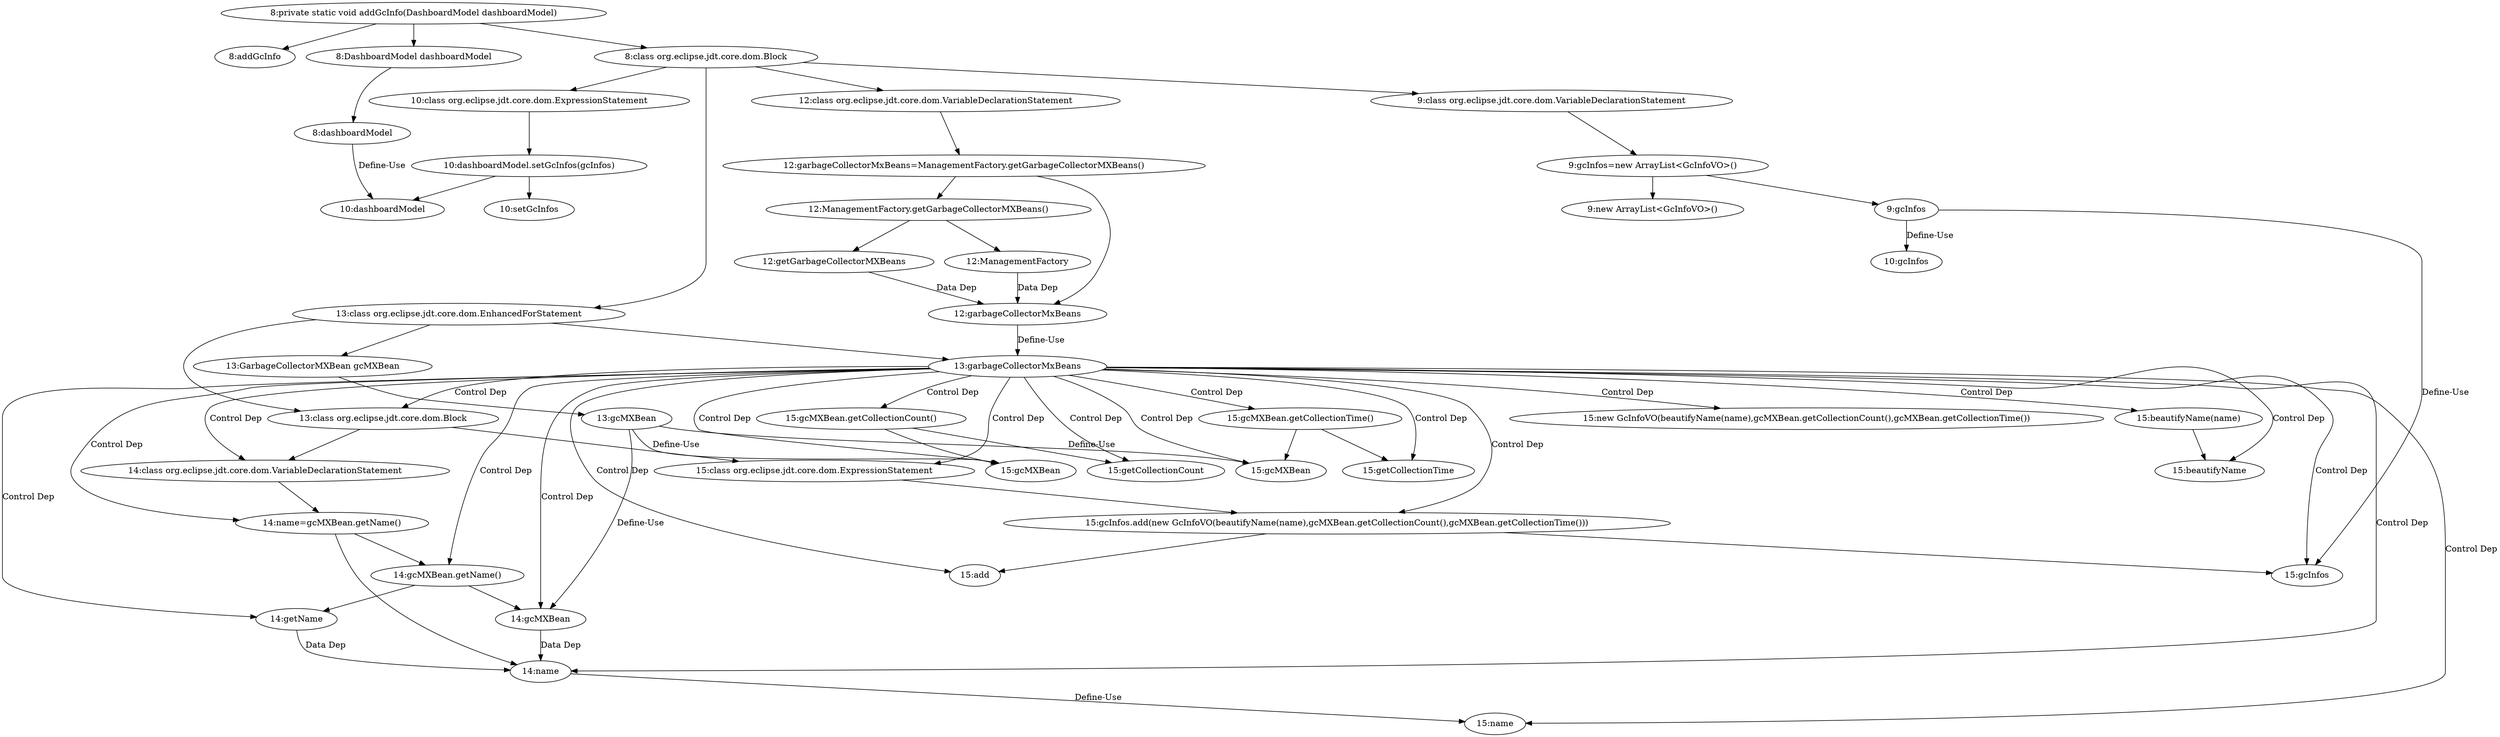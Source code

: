 digraph "DashboardTimerTask.addGcInfo#?,DashboardModel" {
1 [label="8:addGcInfo" shape=ellipse]
2 [label="8:dashboardModel" shape=ellipse]
3 [label="8:DashboardModel dashboardModel" shape=ellipse]
4 [label="9:gcInfos" shape=ellipse]
5 [label="9:new ArrayList<GcInfoVO>()" shape=ellipse]
6 [label="9:gcInfos=new ArrayList<GcInfoVO>()" shape=ellipse]
7 [label="9:class org.eclipse.jdt.core.dom.VariableDeclarationStatement" shape=ellipse]
8 [label="10:dashboardModel" shape=ellipse]
9 [label="10:setGcInfos" shape=ellipse]
10 [label="10:gcInfos" shape=ellipse]
11 [label="10:dashboardModel.setGcInfos(gcInfos)" shape=ellipse]
12 [label="10:class org.eclipse.jdt.core.dom.ExpressionStatement" shape=ellipse]
13 [label="12:garbageCollectorMxBeans" shape=ellipse]
14 [label="12:ManagementFactory" shape=ellipse]
15 [label="12:getGarbageCollectorMXBeans" shape=ellipse]
16 [label="12:ManagementFactory.getGarbageCollectorMXBeans()" shape=ellipse]
17 [label="12:garbageCollectorMxBeans=ManagementFactory.getGarbageCollectorMXBeans()" shape=ellipse]
18 [label="12:class org.eclipse.jdt.core.dom.VariableDeclarationStatement" shape=ellipse]
19 [label="13:gcMXBean" shape=ellipse]
20 [label="13:GarbageCollectorMXBean gcMXBean" shape=ellipse]
21 [label="13:garbageCollectorMxBeans" shape=ellipse]
22 [label="14:name" shape=ellipse]
23 [label="14:gcMXBean" shape=ellipse]
24 [label="14:getName" shape=ellipse]
25 [label="14:gcMXBean.getName()" shape=ellipse]
26 [label="14:name=gcMXBean.getName()" shape=ellipse]
27 [label="14:class org.eclipse.jdt.core.dom.VariableDeclarationStatement" shape=ellipse]
28 [label="15:gcInfos" shape=ellipse]
29 [label="15:add" shape=ellipse]
30 [label="15:beautifyName" shape=ellipse]
31 [label="15:name" shape=ellipse]
32 [label="15:beautifyName(name)" shape=ellipse]
33 [label="15:gcMXBean" shape=ellipse]
34 [label="15:getCollectionCount" shape=ellipse]
35 [label="15:gcMXBean.getCollectionCount()" shape=ellipse]
36 [label="15:gcMXBean" shape=ellipse]
37 [label="15:getCollectionTime" shape=ellipse]
38 [label="15:gcMXBean.getCollectionTime()" shape=ellipse]
39 [label="15:new GcInfoVO(beautifyName(name),gcMXBean.getCollectionCount(),gcMXBean.getCollectionTime())" shape=ellipse]
40 [label="15:gcInfos.add(new GcInfoVO(beautifyName(name),gcMXBean.getCollectionCount(),gcMXBean.getCollectionTime()))" shape=ellipse]
41 [label="15:class org.eclipse.jdt.core.dom.ExpressionStatement" shape=ellipse]
42 [label="13:class org.eclipse.jdt.core.dom.Block" shape=ellipse]
43 [label="13:class org.eclipse.jdt.core.dom.EnhancedForStatement" shape=ellipse]
44 [label="8:class org.eclipse.jdt.core.dom.Block" shape=ellipse]
45 [label="8:private static void addGcInfo(DashboardModel dashboardModel)" shape=ellipse]
2 -> 8 [label="Define-Use"];
3 -> 2 [label=""];
4 -> 10 [label="Define-Use"];
4 -> 28 [label="Define-Use"];
6 -> 4 [label=""];
6 -> 5 [label=""];
7 -> 6 [label=""];
11 -> 8 [label=""];
11 -> 9 [label=""];
12 -> 11 [label=""];
13 -> 21 [label="Define-Use"];
14 -> 13 [label="Data Dep"];
15 -> 13 [label="Data Dep"];
16 -> 14 [label=""];
16 -> 15 [label=""];
17 -> 13 [label=""];
17 -> 16 [label=""];
18 -> 17 [label=""];
19 -> 23 [label="Define-Use"];
19 -> 33 [label="Define-Use"];
19 -> 36 [label="Define-Use"];
20 -> 19 [label=""];
21 -> 42 [label="Control Dep"];
21 -> 27 [label="Control Dep"];
21 -> 26 [label="Control Dep"];
21 -> 22 [label="Control Dep"];
21 -> 25 [label="Control Dep"];
21 -> 23 [label="Control Dep"];
21 -> 24 [label="Control Dep"];
21 -> 41 [label="Control Dep"];
21 -> 40 [label="Control Dep"];
21 -> 28 [label="Control Dep"];
21 -> 29 [label="Control Dep"];
21 -> 39 [label="Control Dep"];
21 -> 32 [label="Control Dep"];
21 -> 30 [label="Control Dep"];
21 -> 31 [label="Control Dep"];
21 -> 35 [label="Control Dep"];
21 -> 33 [label="Control Dep"];
21 -> 34 [label="Control Dep"];
21 -> 38 [label="Control Dep"];
21 -> 36 [label="Control Dep"];
21 -> 37 [label="Control Dep"];
22 -> 31 [label="Define-Use"];
23 -> 22 [label="Data Dep"];
24 -> 22 [label="Data Dep"];
25 -> 23 [label=""];
25 -> 24 [label=""];
26 -> 22 [label=""];
26 -> 25 [label=""];
27 -> 26 [label=""];
32 -> 30 [label=""];
35 -> 33 [label=""];
35 -> 34 [label=""];
38 -> 36 [label=""];
38 -> 37 [label=""];
40 -> 28 [label=""];
40 -> 29 [label=""];
41 -> 40 [label=""];
42 -> 27 [label=""];
42 -> 41 [label=""];
43 -> 20 [label=""];
43 -> 21 [label=""];
43 -> 42 [label=""];
44 -> 7 [label=""];
44 -> 12 [label=""];
44 -> 18 [label=""];
44 -> 43 [label=""];
45 -> 1 [label=""];
45 -> 3 [label=""];
45 -> 44 [label=""];
}